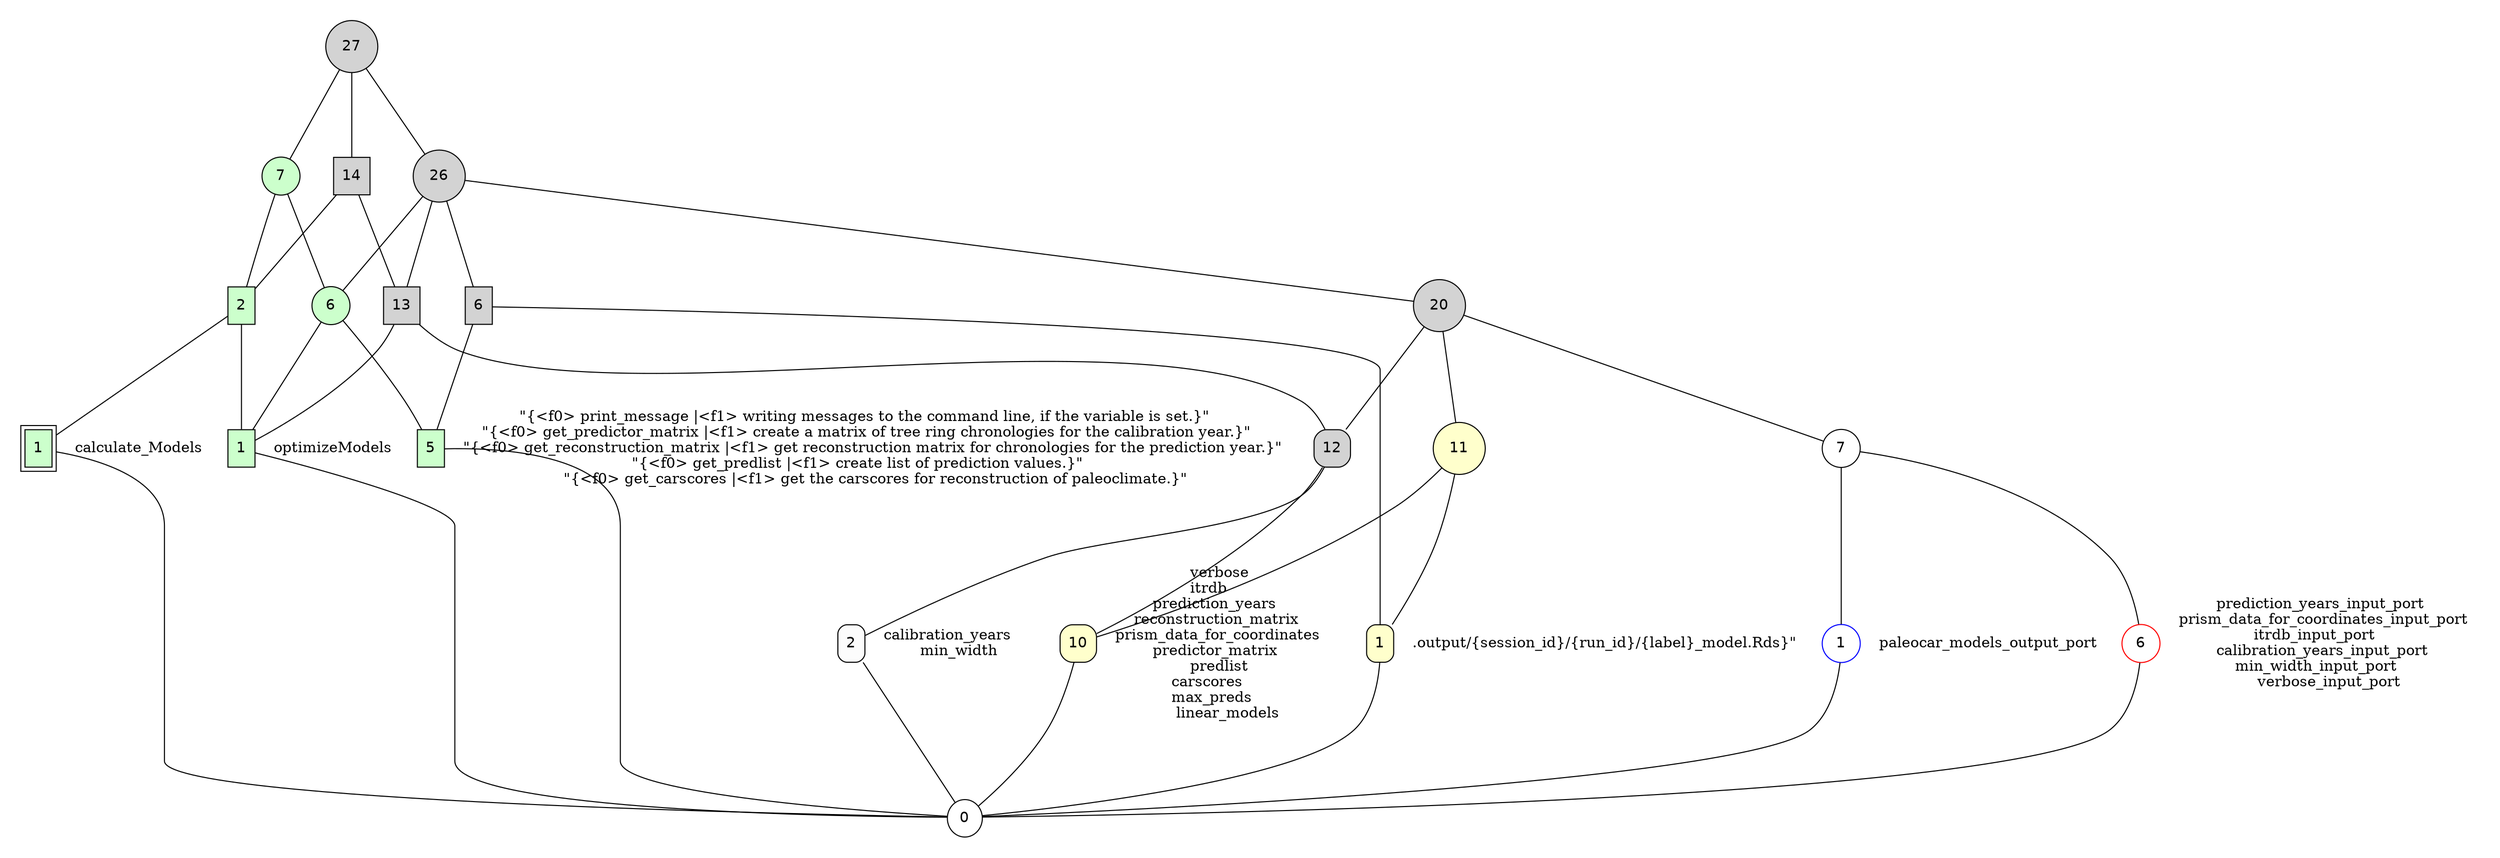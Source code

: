 // <Lattice object of 8 atoms 21 concepts 3 coatoms at 0x10688a2e8>
digraph Lattice {
	node [label="" shape=circle style=filled width=.25]
	edge [dir=none labeldistance=1.5 minlen=2]
	subgraph cluster_0 {
		color=transparent
		c0 [color="" fillcolor="" fontname=Helvetica label=0 peripheries="" rankdir=LR shape="" style="" width=0.2]
	}
	subgraph cluster_1 {
		color=transparent
		c1 [fillcolor="#CCFFCC" fontname=Helvetica label=1 peripheries=1 shape=box style=filled]
	}
	c1 -> c1 [label=optimizeModels color=transparent labelangle=270]
	c1 -> c0
	subgraph cluster_2 {
		color=transparent
		c2 [fillcolor="#CCFFCC" fontname=Helvetica label=1 peripheries=2 shape=box style=filled]
	}
	c2 -> c2 [label=calculate_Models color=transparent labelangle=270]
	c2 -> c0
	subgraph cluster_3 {
		color=transparent
		c3 [fillcolor="#FFFFCC" fontname=Helvetica label=1 peripheries=1 rankdir=LR shape=record style="rounded,filled"]
	}
	c3 -> c3 [label=".output/\{session_id\}/\{run_id\}/\{label\}_model.Rds}\"" color=transparent labelangle=270]
	c3 -> c0
	subgraph cluster_4 {
		color=transparent
		c4 [color=blue fillcolor="#FFFFFF" fontname=Helvetica label=1 peripheries=1 shape=circle style="rounded,filled" width=0.2]
	}
	c4 -> c4 [label=paleocar_models_output_port color=transparent labelangle=270]
	c4 -> c0
	subgraph cluster_5 {
		color=transparent
		c5 [fillcolor="#CCFFCC" fontname=Helvetica label=2 shape=box style=filled]
	}
	c5 -> c1
	c5 -> c2
	subgraph cluster_6 {
		color=transparent
		c6 [fillcolor="#FCFCFC" fontname=Helvetica label=2 peripheries=1 shape=box style="rounded,filled"]
	}
	c6 -> c6 [label="calibration_years	
min_width" color=transparent labelangle=270]
	c6 -> c0
	subgraph cluster_7 {
		color=transparent
		c7 [fillcolor="#CCFFCC" fontname=Helvetica label=5 peripheries=1 rankdir=LR shape=record style=filled]
	}
	c7 -> c7 [label="\"{<f0> print_message |<f1> writing messages to the command line, if the variable is set.}\"	
\"{<f0> get_predictor_matrix |<f1> create a matrix of tree ring chronologies for the calibration year.}\"	
\"{<f0> get_reconstruction_matrix |<f1> get reconstruction matrix for chronologies for the prediction year.}\"	
\"{<f0> get_predlist |<f1> create list of prediction values.}\"	
\"{<f0> get_carscores |<f1> get the carscores for reconstruction of paleoclimate.}\"" color=transparent labelangle=270]
	c7 -> c0
	subgraph cluster_8 {
		color=transparent
		c8 [fillcolor="#CCFFCC" fontname=Helvetica label=6 peripheries=1 style=filled]
	}
	c8 -> c1
	c8 -> c7
	subgraph cluster_9 {
		color=transparent
		c9 [fontname=Helvetica label=6 peripheries=1 rankdir=LR shape=record]
	}
	c9 -> c3
	c9 -> c7
	subgraph cluster_10 {
		color=transparent
		c10 [color=red fillcolor="#FFFFFF" fontname=Helvetica label=6 peripheries=1 shape=circle style="rounded,filled" width=0.2]
	}
	c10 -> c10 [label="prediction_years_input_port	
prism_data_for_coordinates_input_port	
itrdb_input_port	
calibration_years_input_port	
min_width_input_port	
verbose_input_port" color=transparent labelangle=270]
	c10 -> c0
	subgraph cluster_11 {
		color=transparent
		c11 [fillcolor="#CCFFCC" fontname=Helvetica label=7 style=filled]
	}
	c11 -> c5
	c11 -> c8
	subgraph cluster_12 {
		color=transparent
		c12 [fillcolor="#FFFFFF" fontname=Helvetica label=7 peripheries=1 shape=circle style="rounded,filled" width=0.2]
	}
	c12 -> c4
	c12 -> c10
	subgraph cluster_13 {
		color=transparent
		c13 [fillcolor="#FFFFCC" fontname=Helvetica label=10 peripheries=1 shape=box style="rounded,filled"]
	}
	c13 -> c13 [label="verbose	
itrdb	
prediction_years	
reconstruction_matrix	
prism_data_for_coordinates	
predictor_matrix	
predlist	
carscores	
max_preds	
linear_models" color=transparent labelangle=270]
	c13 -> c0
	subgraph cluster_14 {
		color=transparent
		c14 [fillcolor="#FFFFCC" fontname=Helvetica label=11 peripheries=1 style="rounded,filled"]
	}
	c14 -> c3
	c14 -> c13
	subgraph cluster_15 {
		color=transparent
		c15 [fontname=Helvetica label=12 peripheries=1 shape=box style="rounded,filled"]
	}
	c15 -> c6
	c15 -> c13
	subgraph cluster_16 {
		color=transparent
		c16 [fontname=Helvetica label=13 peripheries=1 shape=box]
	}
	c16 -> c1
	c16 -> c15
	subgraph cluster_17 {
		color=transparent
		c17 [fontname=Helvetica label=14 shape=box]
	}
	c17 -> c5
	c17 -> c16
	subgraph cluster_18 {
		color=transparent
		c18 [fontname=Helvetica label=20 peripheries=1 style="rounded,filled"]
	}
	c18 -> c12
	c18 -> c14
	c18 -> c15
	subgraph cluster_19 {
		color=transparent
		c19 [fontname=Helvetica label=26 peripheries=1]
	}
	c19 -> c8
	c19 -> c9
	c19 -> c16
	c19 -> c18
	subgraph cluster_20 {
		color=transparent
		c20 [fontname=Helvetica label=27]
	}
	c20 -> c11
	c20 -> c17
	c20 -> c19
}
